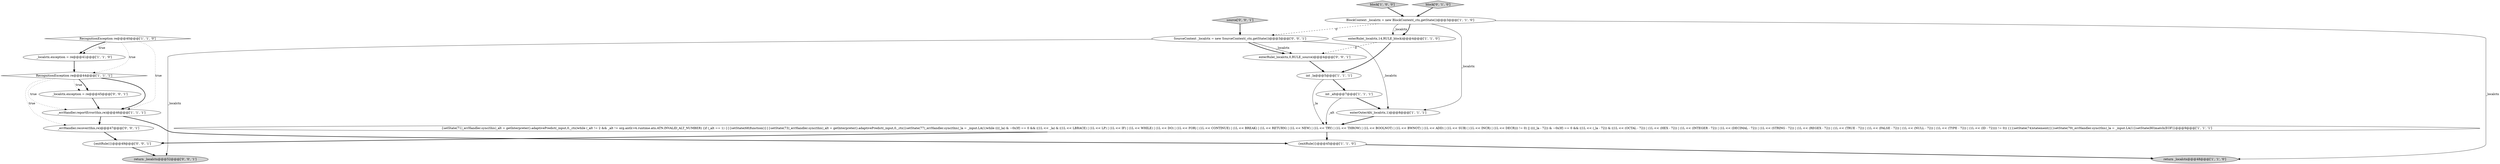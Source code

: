 digraph {
6 [style = filled, label = "block['1', '0', '0']", fillcolor = lightgray, shape = diamond image = "AAA0AAABBB1BBB"];
8 [style = filled, label = "_errHandler.reportError(this,re)@@@46@@@['1', '1', '1']", fillcolor = white, shape = ellipse image = "AAA0AAABBB1BBB"];
10 [style = filled, label = "int _alt@@@7@@@['1', '1', '1']", fillcolor = white, shape = ellipse image = "AAA0AAABBB1BBB"];
7 [style = filled, label = "enterOuterAlt(_localctx,1)@@@8@@@['1', '1', '1']", fillcolor = white, shape = ellipse image = "AAA0AAABBB1BBB"];
20 [style = filled, label = "_errHandler.recover(this,re)@@@47@@@['0', '0', '1']", fillcolor = white, shape = ellipse image = "AAA0AAABBB3BBB"];
12 [style = filled, label = "_localctx.exception = re@@@41@@@['1', '1', '0']", fillcolor = white, shape = ellipse image = "AAA0AAABBB1BBB"];
11 [style = filled, label = "RecognitionException re@@@44@@@['1', '1', '1']", fillcolor = white, shape = diamond image = "AAA0AAABBB1BBB"];
19 [style = filled, label = "{exitRule()}@@@49@@@['0', '0', '1']", fillcolor = white, shape = ellipse image = "AAA0AAABBB3BBB"];
18 [style = filled, label = "_localctx.exception = re@@@45@@@['0', '0', '1']", fillcolor = white, shape = ellipse image = "AAA0AAABBB3BBB"];
17 [style = filled, label = "return _localctx@@@52@@@['0', '0', '1']", fillcolor = lightgray, shape = ellipse image = "AAA0AAABBB3BBB"];
13 [style = filled, label = "block['0', '1', '0']", fillcolor = lightgray, shape = diamond image = "AAA0AAABBB2BBB"];
0 [style = filled, label = "{setState(71)_errHandler.sync(this)_alt = getInterpreter().adaptivePredict(_input,0,_ctx)while (_alt != 2 && _alt != org.antlr.v4.runtime.atn.ATN.INVALID_ALT_NUMBER) {if (_alt == 1) {{{setState(68)function()}}}setState(73)_errHandler.sync(this)_alt = getInterpreter().adaptivePredict(_input,0,_ctx)}setState(77)_errHandler.sync(this)_la = _input.LA(1)while ((((_la) & ~0x3f) == 0 && ((1L << _la) & ((1L << LBRACE) | (1L << LP) | (1L << IF) | (1L << WHILE) | (1L << DO) | (1L << FOR) | (1L << CONTINUE) | (1L << BREAK) | (1L << RETURN) | (1L << NEW) | (1L << TRY) | (1L << THROW) | (1L << BOOLNOT) | (1L << BWNOT) | (1L << ADD) | (1L << SUB) | (1L << INCR) | (1L << DECR))) != 0) || ((((_la - 72)) & ~0x3f) == 0 && ((1L << (_la - 72)) & ((1L << (OCTAL - 72)) | (1L << (HEX - 72)) | (1L << (INTEGER - 72)) | (1L << (DECIMAL - 72)) | (1L << (STRING - 72)) | (1L << (REGEX - 72)) | (1L << (TRUE - 72)) | (1L << (FALSE - 72)) | (1L << (NULL - 72)) | (1L << (TYPE - 72)) | (1L << (ID - 72)))) != 0)) {{{setState(74)statement()}}setState(79)_errHandler.sync(this)_la = _input.LA(1)}setState(80)match(EOF)}@@@9@@@['1', '1', '1']", fillcolor = white, shape = ellipse image = "AAA0AAABBB1BBB"];
14 [style = filled, label = "SourceContext _localctx = new SourceContext(_ctx,getState())@@@3@@@['0', '0', '1']", fillcolor = white, shape = ellipse image = "AAA0AAABBB3BBB"];
5 [style = filled, label = "RecognitionException re@@@40@@@['1', '1', '0']", fillcolor = white, shape = diamond image = "AAA0AAABBB1BBB"];
1 [style = filled, label = "{exitRule()}@@@45@@@['1', '1', '0']", fillcolor = white, shape = ellipse image = "AAA0AAABBB1BBB"];
9 [style = filled, label = "int _la@@@5@@@['1', '1', '1']", fillcolor = white, shape = ellipse image = "AAA0AAABBB1BBB"];
16 [style = filled, label = "source['0', '0', '1']", fillcolor = lightgray, shape = diamond image = "AAA0AAABBB3BBB"];
2 [style = filled, label = "return _localctx@@@48@@@['1', '1', '0']", fillcolor = lightgray, shape = ellipse image = "AAA0AAABBB1BBB"];
15 [style = filled, label = "enterRule(_localctx,0,RULE_source)@@@4@@@['0', '0', '1']", fillcolor = white, shape = ellipse image = "AAA0AAABBB3BBB"];
4 [style = filled, label = "enterRule(_localctx,14,RULE_block)@@@4@@@['1', '1', '0']", fillcolor = white, shape = ellipse image = "AAA0AAABBB1BBB"];
3 [style = filled, label = "BlockContext _localctx = new BlockContext(_ctx,getState())@@@3@@@['1', '1', '0']", fillcolor = white, shape = ellipse image = "AAA0AAABBB1BBB"];
5->8 [style = dotted, label="true"];
14->15 [style = solid, label="_localctx"];
3->7 [style = solid, label="_localctx"];
5->11 [style = dotted, label="true"];
15->9 [style = bold, label=""];
14->17 [style = solid, label="_localctx"];
4->15 [style = dashed, label="0"];
0->19 [style = bold, label=""];
3->14 [style = dashed, label="0"];
11->18 [style = bold, label=""];
14->7 [style = solid, label="_localctx"];
3->4 [style = solid, label="_localctx"];
5->12 [style = dotted, label="true"];
0->1 [style = bold, label=""];
20->19 [style = bold, label=""];
8->1 [style = bold, label=""];
10->0 [style = solid, label="_alt"];
10->7 [style = bold, label=""];
11->8 [style = dotted, label="true"];
11->8 [style = bold, label=""];
4->9 [style = bold, label=""];
19->17 [style = bold, label=""];
7->0 [style = bold, label=""];
6->3 [style = bold, label=""];
16->14 [style = bold, label=""];
11->18 [style = dotted, label="true"];
11->20 [style = dotted, label="true"];
13->3 [style = bold, label=""];
5->12 [style = bold, label=""];
12->11 [style = bold, label=""];
18->8 [style = bold, label=""];
9->0 [style = solid, label="_la"];
14->15 [style = bold, label=""];
1->2 [style = bold, label=""];
3->4 [style = bold, label=""];
3->2 [style = solid, label="_localctx"];
8->20 [style = bold, label=""];
9->10 [style = bold, label=""];
}
